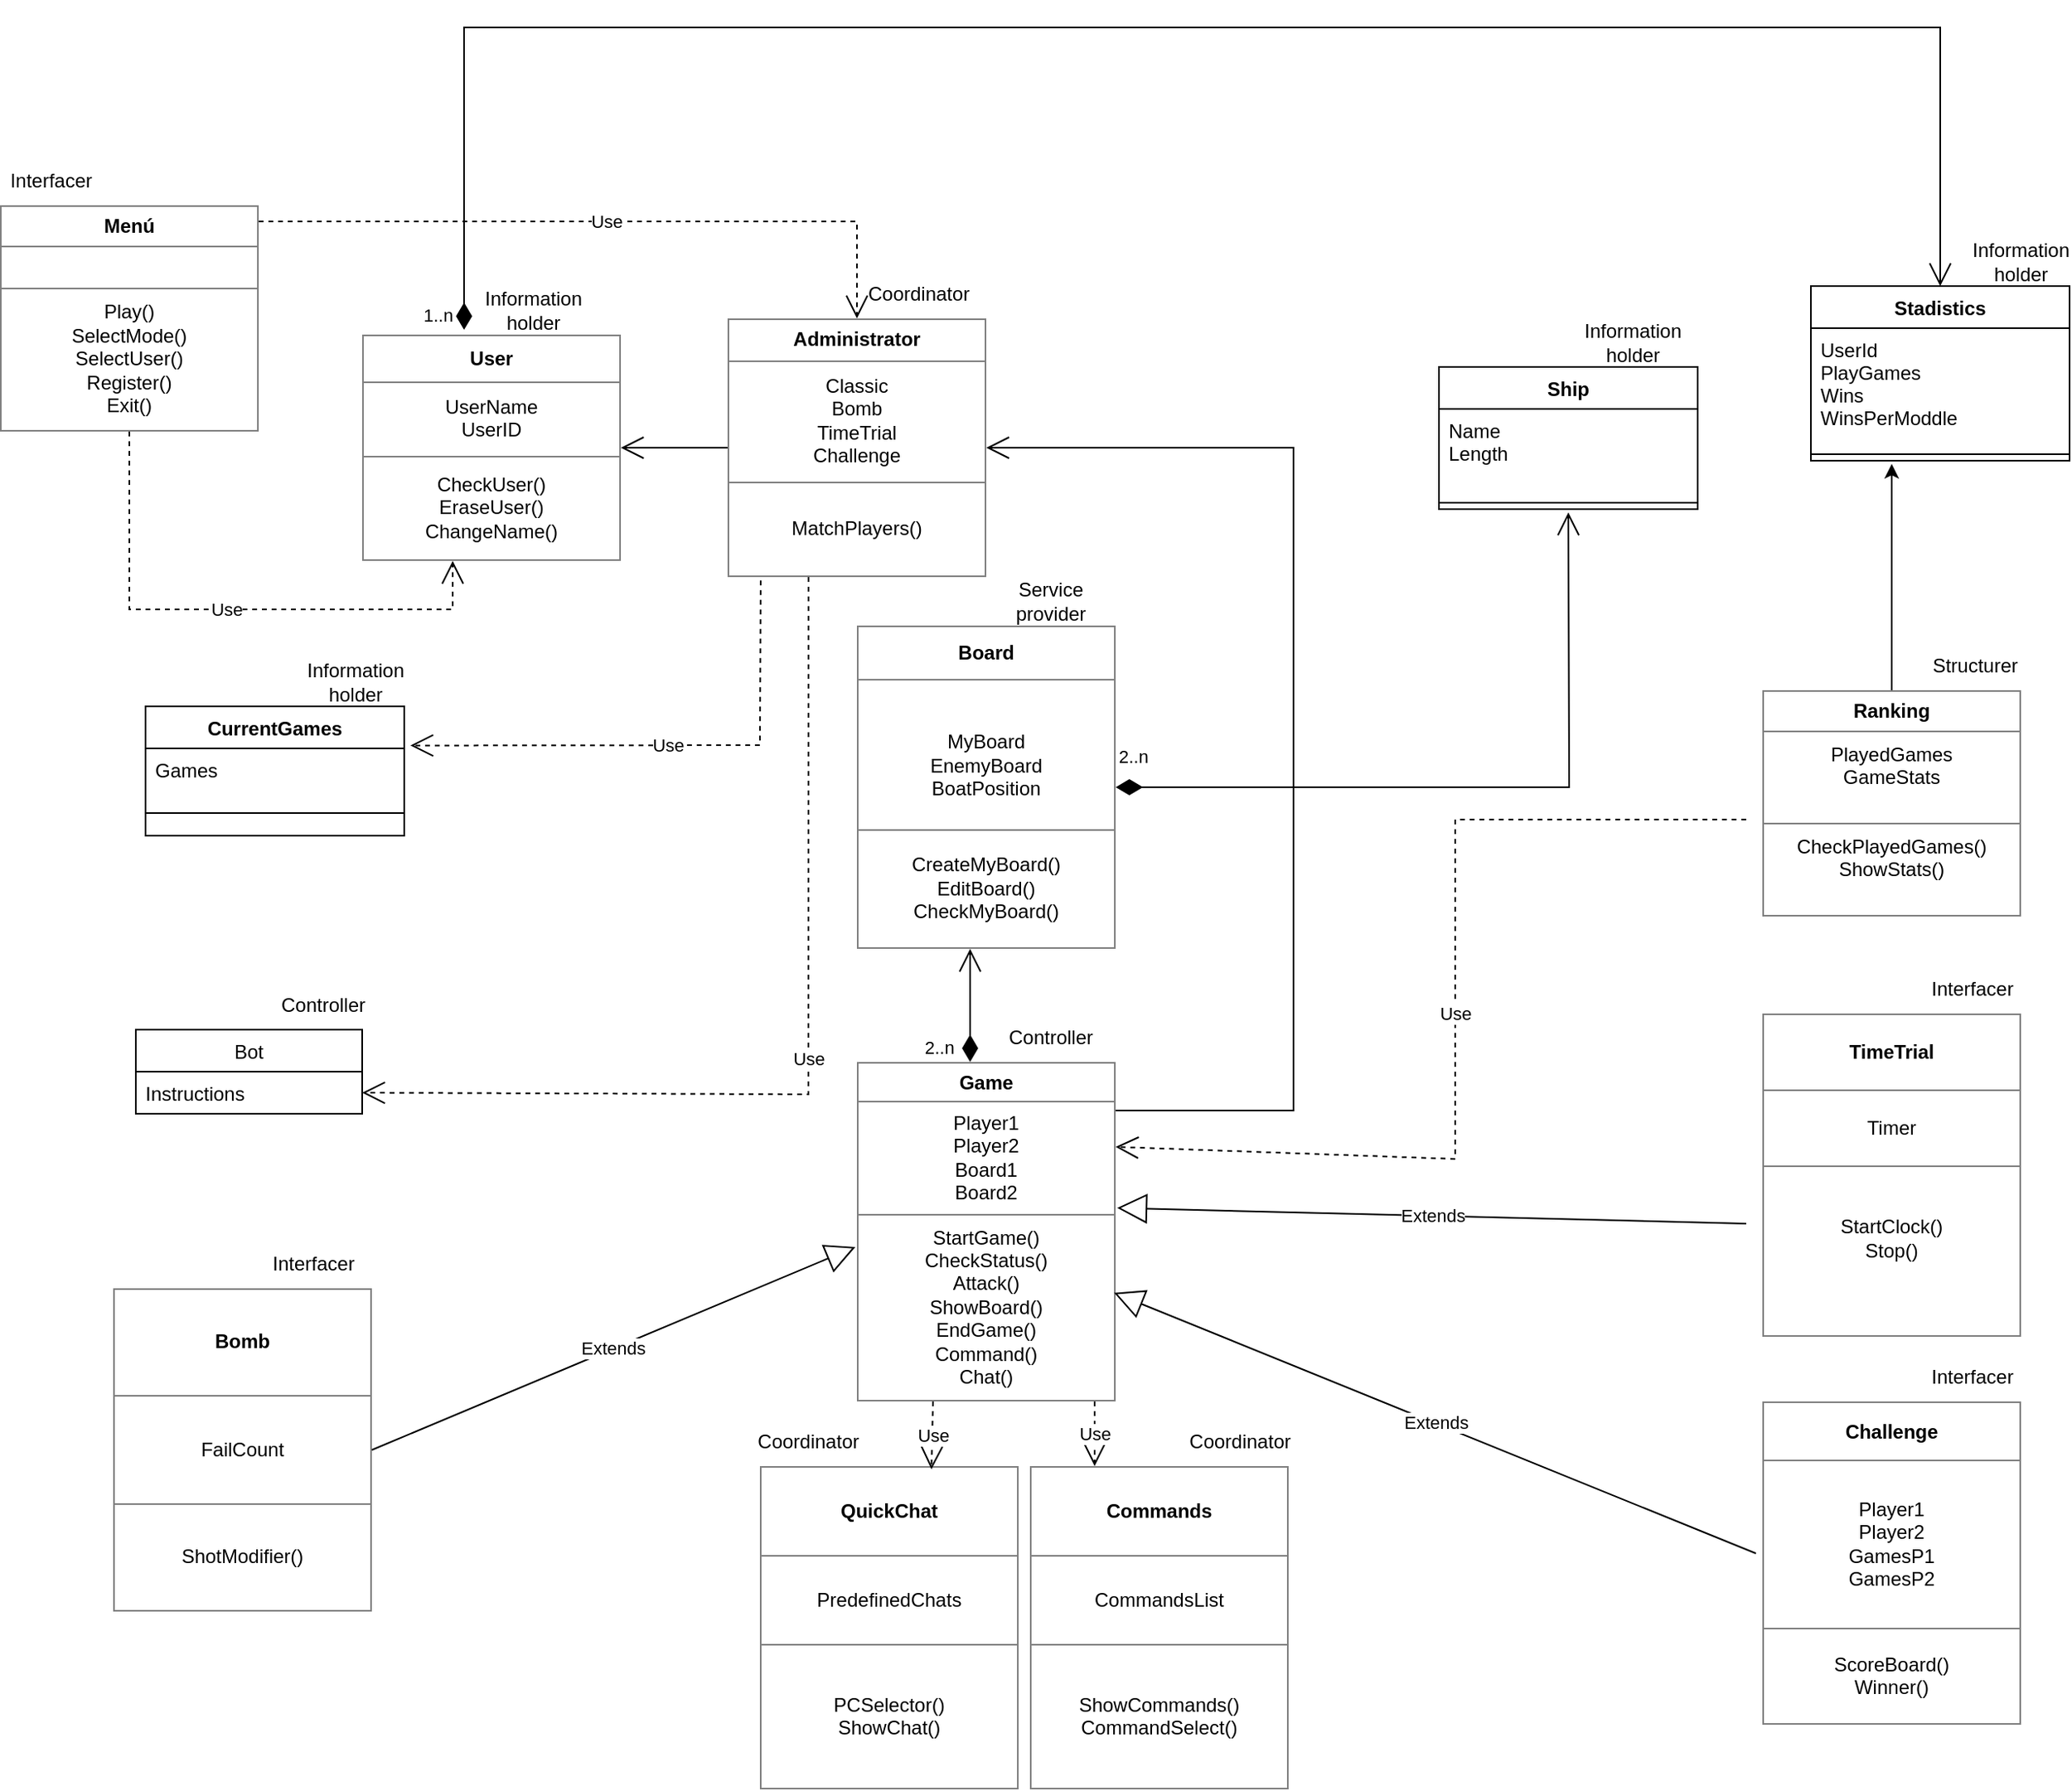 <mxfile version="17.5.0" type="device"><diagram id="wBtro_WuvuehTtjUMZ_Z" name="Page-2"><mxGraphModel dx="1020" dy="555" grid="1" gridSize="10" guides="1" tooltips="1" connect="1" arrows="1" fold="1" page="1" pageScale="1" pageWidth="827" pageHeight="1169" math="0" shadow="0"><root><mxCell id="0"/><mxCell id="1" parent="0"/><mxCell id="k0oNjWb_VoyzvO8bnPTv-1" value="&lt;table border=&quot;1&quot; width=&quot;100%&quot; cellpadding=&quot;4&quot; style=&quot;width: 100% ; height: 100% ; border-collapse: collapse&quot;&gt;&lt;tbody&gt;&lt;tr&gt;&lt;th align=&quot;center&quot;&gt;&lt;b&gt;User&lt;/b&gt;&lt;/th&gt;&lt;/tr&gt;&lt;tr&gt;&lt;td align=&quot;center&quot;&gt;UserName&lt;br&gt;UserID&lt;br&gt;&lt;/td&gt;&lt;/tr&gt;&lt;tr&gt;&lt;td align=&quot;center&quot;&gt;CheckUser()&lt;br&gt;EraseUser()&lt;br&gt;ChangeName()&lt;/td&gt;&lt;/tr&gt;&lt;/tbody&gt;&lt;/table&gt;" style="text;html=1;strokeColor=none;fillColor=none;overflow=fill;" parent="1" vertex="1"><mxGeometry x="254" y="260" width="160" height="140" as="geometry"/></mxCell><mxCell id="k0oNjWb_VoyzvO8bnPTv-2" value="&lt;table border=&quot;1&quot; width=&quot;100%&quot; cellpadding=&quot;4&quot; style=&quot;width: 100% ; height: 100% ; border-collapse: collapse&quot;&gt;&lt;tbody&gt;&lt;tr&gt;&lt;th align=&quot;center&quot;&gt;Board&lt;/th&gt;&lt;/tr&gt;&lt;tr&gt;&lt;td align=&quot;center&quot;&gt;&lt;br&gt;MyBoard&lt;br&gt;EnemyBoard&lt;br&gt;BoatPosition&lt;/td&gt;&lt;/tr&gt;&lt;tr&gt;&lt;td align=&quot;center&quot;&gt;CreateMyBoard()&lt;br&gt;EditBoard()&lt;br&gt;CheckMyBoard()&lt;br&gt;&lt;/td&gt;&lt;/tr&gt;&lt;/tbody&gt;&lt;/table&gt;" style="text;html=1;strokeColor=none;fillColor=none;overflow=fill;" parent="1" vertex="1"><mxGeometry x="560" y="440" width="160" height="200" as="geometry"/></mxCell><mxCell id="k0oNjWb_VoyzvO8bnPTv-6" value="&lt;table border=&quot;1&quot; width=&quot;100%&quot; cellpadding=&quot;4&quot; style=&quot;width: 100% ; height: 100% ; border-collapse: collapse&quot;&gt;&lt;tbody&gt;&lt;tr&gt;&lt;th align=&quot;center&quot;&gt;Administrator&lt;/th&gt;&lt;/tr&gt;&lt;tr&gt;&lt;td align=&quot;center&quot;&gt;Classic&lt;br&gt;Bomb&lt;br&gt;TimeTrial&lt;br&gt;Challenge&lt;/td&gt;&lt;/tr&gt;&lt;tr&gt;&lt;td align=&quot;center&quot;&gt;&lt;br&gt;MatchPlayers()&lt;br&gt;&lt;br&gt;&lt;/td&gt;&lt;/tr&gt;&lt;/tbody&gt;&lt;/table&gt;" style="text;html=1;strokeColor=none;fillColor=none;overflow=fill;" parent="1" vertex="1"><mxGeometry x="480" y="250" width="160" height="160" as="geometry"/></mxCell><mxCell id="_a-GU4ATUFCCM0NmTdcA-11" style="edgeStyle=orthogonalEdgeStyle;rounded=0;orthogonalLoop=1;jettySize=auto;html=1;" parent="1" source="k0oNjWb_VoyzvO8bnPTv-7" edge="1"><mxGeometry relative="1" as="geometry"><mxPoint x="1200" y="340" as="targetPoint"/></mxGeometry></mxCell><mxCell id="k0oNjWb_VoyzvO8bnPTv-7" value="&lt;table border=&quot;1&quot; width=&quot;100%&quot; cellpadding=&quot;4&quot; style=&quot;width: 100% ; height: 100% ; border-collapse: collapse&quot;&gt;&lt;tbody&gt;&lt;tr&gt;&lt;th align=&quot;center&quot;&gt;Ranking&lt;/th&gt;&lt;/tr&gt;&lt;tr&gt;&lt;td align=&quot;center&quot;&gt;PlayedGames&lt;br&gt;GameStats&lt;br&gt;&lt;br&gt;&lt;/td&gt;&lt;/tr&gt;&lt;tr&gt;&lt;td align=&quot;center&quot;&gt;CheckPlayedGames()&lt;br&gt;ShowStats()&lt;br&gt;&lt;br&gt;&lt;/td&gt;&lt;/tr&gt;&lt;/tbody&gt;&lt;/table&gt;" style="text;html=1;strokeColor=none;fillColor=none;overflow=fill;" parent="1" vertex="1"><mxGeometry x="1120" y="480" width="160" height="140" as="geometry"/></mxCell><mxCell id="k0oNjWb_VoyzvO8bnPTv-8" value="&lt;table border=&quot;1&quot; width=&quot;100%&quot; cellpadding=&quot;4&quot; style=&quot;width: 100% ; height: 100% ; border-collapse: collapse&quot;&gt;&lt;tbody&gt;&lt;tr&gt;&lt;th align=&quot;center&quot;&gt;Game&lt;/th&gt;&lt;/tr&gt;&lt;tr&gt;&lt;td align=&quot;center&quot;&gt;Player1&lt;br&gt;Player2&lt;br&gt;Board1&lt;br&gt;Board2&lt;br&gt;&lt;/td&gt;&lt;/tr&gt;&lt;tr&gt;&lt;td align=&quot;center&quot;&gt;StartGame()&lt;br&gt;CheckStatus()&lt;br&gt;Attack()&lt;br&gt;ShowBoard()&lt;br&gt;EndGame()&lt;br&gt;Command()&lt;br&gt;Chat()&lt;/td&gt;&lt;/tr&gt;&lt;/tbody&gt;&lt;/table&gt;" style="text;html=1;strokeColor=none;fillColor=none;overflow=fill;" parent="1" vertex="1"><mxGeometry x="560" y="710" width="160" height="210" as="geometry"/></mxCell><mxCell id="k0oNjWb_VoyzvO8bnPTv-9" value="&lt;table border=&quot;1&quot; width=&quot;100%&quot; cellpadding=&quot;4&quot; style=&quot;width: 100% ; height: 100% ; border-collapse: collapse&quot;&gt;&lt;tbody&gt;&lt;tr&gt;&lt;th align=&quot;center&quot;&gt;TimeTrial&lt;/th&gt;&lt;/tr&gt;&lt;tr&gt;&lt;td align=&quot;center&quot;&gt;Timer&lt;br&gt;&lt;/td&gt;&lt;/tr&gt;&lt;tr&gt;&lt;td align=&quot;center&quot;&gt;StartClock()&lt;br&gt;Stop()&lt;br&gt;&lt;br&gt;&lt;/td&gt;&lt;/tr&gt;&lt;/tbody&gt;&lt;/table&gt;" style="text;html=1;strokeColor=none;fillColor=none;overflow=fill;" parent="1" vertex="1"><mxGeometry x="1120" y="680" width="160" height="200" as="geometry"/></mxCell><mxCell id="k0oNjWb_VoyzvO8bnPTv-10" value="&lt;table border=&quot;1&quot; width=&quot;100%&quot; cellpadding=&quot;4&quot; style=&quot;width: 100% ; height: 100% ; border-collapse: collapse&quot;&gt;&lt;tbody&gt;&lt;tr&gt;&lt;th align=&quot;center&quot;&gt;Challenge&lt;/th&gt;&lt;/tr&gt;&lt;tr&gt;&lt;td align=&quot;center&quot;&gt;Player1&lt;br&gt;Player2&lt;br&gt;GamesP1&lt;br&gt;GamesP2&lt;br&gt;&lt;/td&gt;&lt;/tr&gt;&lt;tr&gt;&lt;td align=&quot;center&quot;&gt;ScoreBoard()&lt;br&gt;Winner()&lt;/td&gt;&lt;/tr&gt;&lt;/tbody&gt;&lt;/table&gt;" style="text;html=1;strokeColor=none;fillColor=none;overflow=fill;" parent="1" vertex="1"><mxGeometry x="1120" y="920" width="160" height="200" as="geometry"/></mxCell><mxCell id="k0oNjWb_VoyzvO8bnPTv-11" value="&lt;table border=&quot;1&quot; width=&quot;100%&quot; height=&quot;100%&quot; cellpadding=&quot;4&quot; style=&quot;width:100%;height:100%;border-collapse:collapse;&quot;&gt;&lt;tbody&gt;&lt;tr&gt;&lt;th align=&quot;center&quot;&gt;&lt;b&gt;QuickChat&lt;/b&gt;&lt;/th&gt;&lt;/tr&gt;&lt;tr&gt;&lt;td align=&quot;center&quot;&gt;PredefinedChats&lt;br&gt;&lt;/td&gt;&lt;/tr&gt;&lt;tr&gt;&lt;td align=&quot;center&quot;&gt;PCSelector()&lt;br&gt;ShowChat()&lt;/td&gt;&lt;/tr&gt;&lt;/tbody&gt;&lt;/table&gt;" style="text;html=1;strokeColor=none;fillColor=none;overflow=fill;" parent="1" vertex="1"><mxGeometry x="500" y="960" width="160" height="200" as="geometry"/></mxCell><mxCell id="k0oNjWb_VoyzvO8bnPTv-12" value="&lt;table border=&quot;1&quot; width=&quot;100%&quot; cellpadding=&quot;4&quot; style=&quot;width: 100% ; height: 100% ; border-collapse: collapse&quot;&gt;&lt;tbody&gt;&lt;tr&gt;&lt;th align=&quot;center&quot;&gt;&lt;b&gt;Bomb&lt;/b&gt;&lt;/th&gt;&lt;/tr&gt;&lt;tr&gt;&lt;td align=&quot;center&quot;&gt;FailCount&lt;br&gt;&lt;/td&gt;&lt;/tr&gt;&lt;tr&gt;&lt;td align=&quot;center&quot;&gt;ShotModifier()&lt;/td&gt;&lt;/tr&gt;&lt;/tbody&gt;&lt;/table&gt;" style="text;html=1;strokeColor=none;fillColor=none;overflow=fill;" parent="1" vertex="1"><mxGeometry x="100" y="850" width="160" height="200" as="geometry"/></mxCell><mxCell id="k0oNjWb_VoyzvO8bnPTv-13" value="&lt;table border=&quot;1&quot; width=&quot;100%&quot; cellpadding=&quot;4&quot; style=&quot;width: 100% ; height: 100% ; border-collapse: collapse&quot;&gt;&lt;tbody&gt;&lt;tr&gt;&lt;th align=&quot;center&quot;&gt;&lt;b&gt;Commands&lt;/b&gt;&lt;/th&gt;&lt;/tr&gt;&lt;tr&gt;&lt;td align=&quot;center&quot;&gt;CommandsList&lt;br&gt;&lt;/td&gt;&lt;/tr&gt;&lt;tr&gt;&lt;td align=&quot;center&quot;&gt;ShowCommands()&lt;br&gt;CommandSelect()&lt;/td&gt;&lt;/tr&gt;&lt;/tbody&gt;&lt;/table&gt;" style="text;html=1;strokeColor=none;fillColor=none;overflow=fill;" parent="1" vertex="1"><mxGeometry x="667" y="960" width="160" height="200" as="geometry"/></mxCell><mxCell id="FmreL-DsN4QXblC5w_Be-3" value="" style="endArrow=open;endFill=1;endSize=12;html=1;rounded=0;entryX=1;entryY=0.5;entryDx=0;entryDy=0;" parent="1" target="k0oNjWb_VoyzvO8bnPTv-6" edge="1"><mxGeometry width="160" relative="1" as="geometry"><mxPoint x="720" y="740" as="sourcePoint"/><mxPoint x="880" y="740" as="targetPoint"/><Array as="points"><mxPoint x="830" y="740"/><mxPoint x="830" y="330"/></Array></mxGeometry></mxCell><mxCell id="FmreL-DsN4QXblC5w_Be-4" value="" style="endArrow=open;endFill=1;endSize=12;html=1;rounded=0;exitX=0;exitY=0.5;exitDx=0;exitDy=0;entryX=1;entryY=0.5;entryDx=0;entryDy=0;" parent="1" source="k0oNjWb_VoyzvO8bnPTv-6" target="k0oNjWb_VoyzvO8bnPTv-1" edge="1"><mxGeometry width="160" relative="1" as="geometry"><mxPoint x="660" y="350" as="sourcePoint"/><mxPoint x="820" y="350" as="targetPoint"/></mxGeometry></mxCell><mxCell id="FmreL-DsN4QXblC5w_Be-22" value="Use" style="endArrow=open;endSize=12;dashed=1;html=1;rounded=0;exitX=0.294;exitY=1;exitDx=0;exitDy=0;exitPerimeter=0;entryX=0.663;entryY=0.01;entryDx=0;entryDy=0;entryPerimeter=0;" parent="1" source="k0oNjWb_VoyzvO8bnPTv-8" target="k0oNjWb_VoyzvO8bnPTv-11" edge="1"><mxGeometry width="160" relative="1" as="geometry"><mxPoint x="510" y="960" as="sourcePoint"/><mxPoint x="670" y="960" as="targetPoint"/></mxGeometry></mxCell><mxCell id="FmreL-DsN4QXblC5w_Be-23" value="Use" style="endArrow=open;endSize=12;dashed=1;html=1;rounded=0;entryX=0.25;entryY=0;entryDx=0;entryDy=0;" parent="1" target="k0oNjWb_VoyzvO8bnPTv-13" edge="1"><mxGeometry width="160" relative="1" as="geometry"><mxPoint x="707" y="920" as="sourcePoint"/><mxPoint x="670" y="960" as="targetPoint"/></mxGeometry></mxCell><mxCell id="FmreL-DsN4QXblC5w_Be-24" value="Extends" style="endArrow=block;endSize=16;endFill=0;html=1;rounded=0;exitX=-0.025;exitY=0.47;exitDx=0;exitDy=0;exitPerimeter=0;entryX=0.994;entryY=0.68;entryDx=0;entryDy=0;entryPerimeter=0;" parent="1" source="k0oNjWb_VoyzvO8bnPTv-10" target="k0oNjWb_VoyzvO8bnPTv-8" edge="1"><mxGeometry width="160" relative="1" as="geometry"><mxPoint x="840" y="850" as="sourcePoint"/><mxPoint x="900" y="840" as="targetPoint"/><Array as="points"/></mxGeometry></mxCell><mxCell id="FmreL-DsN4QXblC5w_Be-25" value="Extends" style="endArrow=block;endSize=16;endFill=0;html=1;rounded=0;entryX=1.006;entryY=0.43;entryDx=0;entryDy=0;entryPerimeter=0;" parent="1" target="k0oNjWb_VoyzvO8bnPTv-8" edge="1"><mxGeometry width="160" relative="1" as="geometry"><mxPoint x="1110" y="810" as="sourcePoint"/><mxPoint x="970" y="730" as="targetPoint"/></mxGeometry></mxCell><mxCell id="FmreL-DsN4QXblC5w_Be-26" value="Extends" style="endArrow=block;endSize=16;endFill=0;html=1;rounded=0;exitX=1;exitY=0.5;exitDx=0;exitDy=0;entryX=-0.006;entryY=0.545;entryDx=0;entryDy=0;entryPerimeter=0;" parent="1" source="k0oNjWb_VoyzvO8bnPTv-12" target="k0oNjWb_VoyzvO8bnPTv-8" edge="1"><mxGeometry width="160" relative="1" as="geometry"><mxPoint x="380" y="880" as="sourcePoint"/><mxPoint x="550" y="900" as="targetPoint"/></mxGeometry></mxCell><mxCell id="_a-GU4ATUFCCM0NmTdcA-2" value="2..n" style="endArrow=open;html=1;endSize=12;startArrow=diamondThin;startSize=14;startFill=1;edgeStyle=orthogonalEdgeStyle;align=left;verticalAlign=bottom;rounded=0;exitX=1;exitY=0.5;exitDx=0;exitDy=0;entryX=0.5;entryY=1;entryDx=0;entryDy=0;" parent="1" source="k0oNjWb_VoyzvO8bnPTv-2" edge="1"><mxGeometry x="-1" y="10" relative="1" as="geometry"><mxPoint x="780" y="390" as="sourcePoint"/><mxPoint x="1000" y="370" as="targetPoint"/><mxPoint as="offset"/></mxGeometry></mxCell><mxCell id="_a-GU4ATUFCCM0NmTdcA-3" value="Ship" style="swimlane;fontStyle=1;align=center;verticalAlign=top;childLayout=stackLayout;horizontal=1;startSize=26;horizontalStack=0;resizeParent=1;resizeParentMax=0;resizeLast=0;collapsible=1;marginBottom=0;" parent="1" vertex="1"><mxGeometry x="920" y="280" width="160" height="88" as="geometry"/></mxCell><mxCell id="_a-GU4ATUFCCM0NmTdcA-4" value="Name&#10;Length" style="text;strokeColor=none;fillColor=none;align=left;verticalAlign=top;spacingLeft=4;spacingRight=4;overflow=hidden;rotatable=0;points=[[0,0.5],[1,0.5]];portConstraint=eastwest;" parent="_a-GU4ATUFCCM0NmTdcA-3" vertex="1"><mxGeometry y="26" width="160" height="54" as="geometry"/></mxCell><mxCell id="_a-GU4ATUFCCM0NmTdcA-5" value="" style="line;strokeWidth=1;fillColor=none;align=left;verticalAlign=middle;spacingTop=-1;spacingLeft=3;spacingRight=3;rotatable=0;labelPosition=right;points=[];portConstraint=eastwest;" parent="_a-GU4ATUFCCM0NmTdcA-3" vertex="1"><mxGeometry y="80" width="160" height="8" as="geometry"/></mxCell><mxCell id="_a-GU4ATUFCCM0NmTdcA-7" value="Stadistics" style="swimlane;fontStyle=1;align=center;verticalAlign=top;childLayout=stackLayout;horizontal=1;startSize=26;horizontalStack=0;resizeParent=1;resizeParentMax=0;resizeLast=0;collapsible=1;marginBottom=0;" parent="1" vertex="1"><mxGeometry x="1150" y="230" width="160" height="108" as="geometry"/></mxCell><mxCell id="_a-GU4ATUFCCM0NmTdcA-8" value="UserId&#10;PlayGames&#10;Wins&#10;WinsPerModdle" style="text;strokeColor=none;fillColor=none;align=left;verticalAlign=top;spacingLeft=4;spacingRight=4;overflow=hidden;rotatable=0;points=[[0,0.5],[1,0.5]];portConstraint=eastwest;" parent="_a-GU4ATUFCCM0NmTdcA-7" vertex="1"><mxGeometry y="26" width="160" height="74" as="geometry"/></mxCell><mxCell id="_a-GU4ATUFCCM0NmTdcA-9" value="" style="line;strokeWidth=1;fillColor=none;align=left;verticalAlign=middle;spacingTop=-1;spacingLeft=3;spacingRight=3;rotatable=0;labelPosition=right;points=[];portConstraint=eastwest;" parent="_a-GU4ATUFCCM0NmTdcA-7" vertex="1"><mxGeometry y="100" width="160" height="8" as="geometry"/></mxCell><mxCell id="_a-GU4ATUFCCM0NmTdcA-10" value="1..n" style="endArrow=open;html=1;endSize=12;startArrow=diamondThin;startSize=14;startFill=1;edgeStyle=orthogonalEdgeStyle;align=left;verticalAlign=bottom;rounded=0;exitX=0.394;exitY=-0.021;exitDx=0;exitDy=0;exitPerimeter=0;entryX=0.5;entryY=0;entryDx=0;entryDy=0;" parent="1" source="k0oNjWb_VoyzvO8bnPTv-1" target="_a-GU4ATUFCCM0NmTdcA-7" edge="1"><mxGeometry x="-1" y="27" relative="1" as="geometry"><mxPoint x="780" y="440" as="sourcePoint"/><mxPoint x="1230" y="190" as="targetPoint"/><Array as="points"><mxPoint x="317" y="70"/><mxPoint x="1230" y="70"/></Array><mxPoint as="offset"/></mxGeometry></mxCell><mxCell id="_a-GU4ATUFCCM0NmTdcA-16" value="&lt;table border=&quot;1&quot; width=&quot;100%&quot; cellpadding=&quot;4&quot; style=&quot;width: 100% ; height: 100% ; border-collapse: collapse&quot;&gt;&lt;tbody&gt;&lt;tr&gt;&lt;th align=&quot;center&quot;&gt;Menú&lt;/th&gt;&lt;/tr&gt;&lt;tr&gt;&lt;td align=&quot;center&quot;&gt;&lt;br&gt;&lt;/td&gt;&lt;/tr&gt;&lt;tr&gt;&lt;td align=&quot;center&quot;&gt;Play()&lt;br&gt;SelectMode()&lt;br&gt;SelectUser()&lt;br&gt;Register()&lt;br&gt;Exit()&lt;br&gt;&lt;/td&gt;&lt;/tr&gt;&lt;/tbody&gt;&lt;/table&gt;" style="text;html=1;strokeColor=none;fillColor=none;overflow=fill;" parent="1" vertex="1"><mxGeometry x="30" y="180" width="160" height="140" as="geometry"/></mxCell><mxCell id="_a-GU4ATUFCCM0NmTdcA-18" value="Use" style="endArrow=open;endSize=12;dashed=1;html=1;rounded=0;exitX=0.5;exitY=1;exitDx=0;exitDy=0;" parent="1" source="_a-GU4ATUFCCM0NmTdcA-16" edge="1"><mxGeometry width="160" relative="1" as="geometry"><mxPoint x="50" y="460" as="sourcePoint"/><mxPoint x="310" y="400" as="targetPoint"/><Array as="points"><mxPoint x="110" y="430"/><mxPoint x="180" y="430"/><mxPoint x="310" y="430"/></Array></mxGeometry></mxCell><mxCell id="GfxLdHvxfe-VwWmDbWRK-1" value="Coordinator&amp;nbsp;" style="text;html=1;strokeColor=none;fillColor=none;align=center;verticalAlign=middle;whiteSpace=wrap;rounded=0;" vertex="1" parent="1"><mxGeometry x="570" y="220" width="60" height="30" as="geometry"/></mxCell><mxCell id="GfxLdHvxfe-VwWmDbWRK-2" value="&amp;nbsp;Interfacer" style="text;html=1;strokeColor=none;fillColor=none;align=center;verticalAlign=middle;whiteSpace=wrap;rounded=0;" vertex="1" parent="1"><mxGeometry x="30" y="150" width="60" height="30" as="geometry"/></mxCell><mxCell id="GfxLdHvxfe-VwWmDbWRK-3" value="Information holder" style="text;html=1;strokeColor=none;fillColor=none;align=center;verticalAlign=middle;whiteSpace=wrap;rounded=0;" vertex="1" parent="1"><mxGeometry x="1250" y="200" width="60" height="30" as="geometry"/></mxCell><mxCell id="GfxLdHvxfe-VwWmDbWRK-4" value="Information holder" style="text;html=1;strokeColor=none;fillColor=none;align=center;verticalAlign=middle;whiteSpace=wrap;rounded=0;" vertex="1" parent="1"><mxGeometry x="1010" y="250" width="60" height="30" as="geometry"/></mxCell><mxCell id="GfxLdHvxfe-VwWmDbWRK-5" value="Information holder" style="text;html=1;strokeColor=none;fillColor=none;align=center;verticalAlign=middle;whiteSpace=wrap;rounded=0;" vertex="1" parent="1"><mxGeometry x="330" y="230" width="60" height="30" as="geometry"/></mxCell><mxCell id="GfxLdHvxfe-VwWmDbWRK-6" value="Controller" style="text;html=1;strokeColor=none;fillColor=none;align=center;verticalAlign=middle;whiteSpace=wrap;rounded=0;" vertex="1" parent="1"><mxGeometry x="650" y="680" width="60" height="30" as="geometry"/></mxCell><mxCell id="GfxLdHvxfe-VwWmDbWRK-7" value="Service provider" style="text;html=1;strokeColor=none;fillColor=none;align=center;verticalAlign=middle;whiteSpace=wrap;rounded=0;" vertex="1" parent="1"><mxGeometry x="650" y="410" width="60" height="30" as="geometry"/></mxCell><mxCell id="GfxLdHvxfe-VwWmDbWRK-8" value="Coordinator" style="text;html=1;strokeColor=none;fillColor=none;align=center;verticalAlign=middle;whiteSpace=wrap;rounded=0;" vertex="1" parent="1"><mxGeometry x="500" y="930" width="60" height="30" as="geometry"/></mxCell><mxCell id="GfxLdHvxfe-VwWmDbWRK-9" value="Coordinator" style="text;html=1;strokeColor=none;fillColor=none;align=center;verticalAlign=middle;whiteSpace=wrap;rounded=0;" vertex="1" parent="1"><mxGeometry x="767" y="930" width="60" height="30" as="geometry"/></mxCell><mxCell id="GfxLdHvxfe-VwWmDbWRK-10" value="&amp;nbsp;Structurer" style="text;html=1;strokeColor=none;fillColor=none;align=center;verticalAlign=middle;whiteSpace=wrap;rounded=0;" vertex="1" parent="1"><mxGeometry x="1220" y="450" width="60" height="30" as="geometry"/></mxCell><mxCell id="GfxLdHvxfe-VwWmDbWRK-11" value="Bot" style="swimlane;fontStyle=0;childLayout=stackLayout;horizontal=1;startSize=26;fillColor=none;horizontalStack=0;resizeParent=1;resizeParentMax=0;resizeLast=0;collapsible=1;marginBottom=0;" vertex="1" parent="1"><mxGeometry x="114" y="690" width="140" height="52" as="geometry"/></mxCell><mxCell id="GfxLdHvxfe-VwWmDbWRK-12" value="Instructions" style="text;strokeColor=none;fillColor=none;align=left;verticalAlign=top;spacingLeft=4;spacingRight=4;overflow=hidden;rotatable=0;points=[[0,0.5],[1,0.5]];portConstraint=eastwest;" vertex="1" parent="GfxLdHvxfe-VwWmDbWRK-11"><mxGeometry y="26" width="140" height="26" as="geometry"/></mxCell><mxCell id="GfxLdHvxfe-VwWmDbWRK-16" value="CurrentGames" style="swimlane;fontStyle=1;align=center;verticalAlign=top;childLayout=stackLayout;horizontal=1;startSize=26;horizontalStack=0;resizeParent=1;resizeParentMax=0;resizeLast=0;collapsible=1;marginBottom=0;" vertex="1" parent="1"><mxGeometry x="120" y="490" width="160" height="80" as="geometry"/></mxCell><mxCell id="GfxLdHvxfe-VwWmDbWRK-17" value="Games" style="text;strokeColor=none;fillColor=none;align=left;verticalAlign=top;spacingLeft=4;spacingRight=4;overflow=hidden;rotatable=0;points=[[0,0.5],[1,0.5]];portConstraint=eastwest;" vertex="1" parent="GfxLdHvxfe-VwWmDbWRK-16"><mxGeometry y="26" width="160" height="26" as="geometry"/></mxCell><mxCell id="GfxLdHvxfe-VwWmDbWRK-18" value="" style="line;strokeWidth=1;fillColor=none;align=left;verticalAlign=middle;spacingTop=-1;spacingLeft=3;spacingRight=3;rotatable=0;labelPosition=right;points=[];portConstraint=eastwest;" vertex="1" parent="GfxLdHvxfe-VwWmDbWRK-16"><mxGeometry y="52" width="160" height="28" as="geometry"/></mxCell><mxCell id="GfxLdHvxfe-VwWmDbWRK-21" value="Information holder" style="text;html=1;strokeColor=none;fillColor=none;align=center;verticalAlign=middle;whiteSpace=wrap;rounded=0;" vertex="1" parent="1"><mxGeometry x="220" y="460" width="60" height="30" as="geometry"/></mxCell><mxCell id="GfxLdHvxfe-VwWmDbWRK-22" value="Controller" style="text;html=1;strokeColor=none;fillColor=none;align=center;verticalAlign=middle;whiteSpace=wrap;rounded=0;" vertex="1" parent="1"><mxGeometry x="200" y="660" width="60" height="30" as="geometry"/></mxCell><mxCell id="GfxLdHvxfe-VwWmDbWRK-23" value="Use" style="endArrow=open;endSize=12;dashed=1;html=1;rounded=0;entryX=0.5;entryY=0;entryDx=0;entryDy=0;" edge="1" parent="1" target="k0oNjWb_VoyzvO8bnPTv-6"><mxGeometry width="160" relative="1" as="geometry"><mxPoint x="190" y="190" as="sourcePoint"/><mxPoint x="550" y="190" as="targetPoint"/><Array as="points"><mxPoint x="560" y="190"/></Array></mxGeometry></mxCell><mxCell id="GfxLdHvxfe-VwWmDbWRK-24" value="Use" style="endArrow=open;endSize=12;dashed=1;html=1;rounded=0;exitX=0.128;exitY=1.013;exitDx=0;exitDy=0;exitPerimeter=0;entryX=1.024;entryY=-0.068;entryDx=0;entryDy=0;entryPerimeter=0;" edge="1" parent="1" source="k0oNjWb_VoyzvO8bnPTv-6" target="GfxLdHvxfe-VwWmDbWRK-17"><mxGeometry width="160" relative="1" as="geometry"><mxPoint x="290" y="420" as="sourcePoint"/><mxPoint x="450" y="420" as="targetPoint"/><Array as="points"><mxPoint x="500" y="514"/></Array></mxGeometry></mxCell><mxCell id="GfxLdHvxfe-VwWmDbWRK-25" value="Use" style="endArrow=open;endSize=12;dashed=1;html=1;rounded=0;exitX=0.313;exitY=1;exitDx=0;exitDy=0;exitPerimeter=0;entryX=1;entryY=0.5;entryDx=0;entryDy=0;" edge="1" parent="1" source="k0oNjWb_VoyzvO8bnPTv-6" target="GfxLdHvxfe-VwWmDbWRK-12"><mxGeometry width="160" relative="1" as="geometry"><mxPoint x="290" y="640" as="sourcePoint"/><mxPoint x="450" y="640" as="targetPoint"/><Array as="points"><mxPoint x="530" y="730"/></Array></mxGeometry></mxCell><mxCell id="GfxLdHvxfe-VwWmDbWRK-26" value="Use" style="endArrow=open;endSize=12;dashed=1;html=1;rounded=0;entryX=1;entryY=0.25;entryDx=0;entryDy=0;" edge="1" parent="1" target="k0oNjWb_VoyzvO8bnPTv-8"><mxGeometry width="160" relative="1" as="geometry"><mxPoint x="1110" y="560" as="sourcePoint"/><mxPoint x="980" y="640" as="targetPoint"/><Array as="points"><mxPoint x="930" y="560"/><mxPoint x="930" y="770"/></Array></mxGeometry></mxCell><mxCell id="GfxLdHvxfe-VwWmDbWRK-29" value="Interfacer" style="text;html=1;strokeColor=none;fillColor=none;align=center;verticalAlign=middle;whiteSpace=wrap;rounded=0;" vertex="1" parent="1"><mxGeometry x="194" y="820" width="60" height="30" as="geometry"/></mxCell><mxCell id="GfxLdHvxfe-VwWmDbWRK-30" value="Interfacer" style="text;html=1;strokeColor=none;fillColor=none;align=center;verticalAlign=middle;whiteSpace=wrap;rounded=0;" vertex="1" parent="1"><mxGeometry x="1220" y="890" width="60" height="30" as="geometry"/></mxCell><mxCell id="GfxLdHvxfe-VwWmDbWRK-31" value="Interfacer" style="text;html=1;strokeColor=none;fillColor=none;align=center;verticalAlign=middle;whiteSpace=wrap;rounded=0;" vertex="1" parent="1"><mxGeometry x="1220" y="650" width="60" height="30" as="geometry"/></mxCell><mxCell id="GfxLdHvxfe-VwWmDbWRK-32" value="2..n" style="endArrow=open;html=1;endSize=12;startArrow=diamondThin;startSize=14;startFill=1;edgeStyle=orthogonalEdgeStyle;align=left;verticalAlign=bottom;rounded=0;" edge="1" parent="1" source="k0oNjWb_VoyzvO8bnPTv-8" target="k0oNjWb_VoyzvO8bnPTv-2"><mxGeometry x="-1" y="30" relative="1" as="geometry"><mxPoint x="630" y="710" as="sourcePoint"/><mxPoint x="790" y="710" as="targetPoint"/><Array as="points"><mxPoint x="630" y="680"/><mxPoint x="630" y="680"/></Array><mxPoint as="offset"/></mxGeometry></mxCell></root></mxGraphModel></diagram></mxfile>